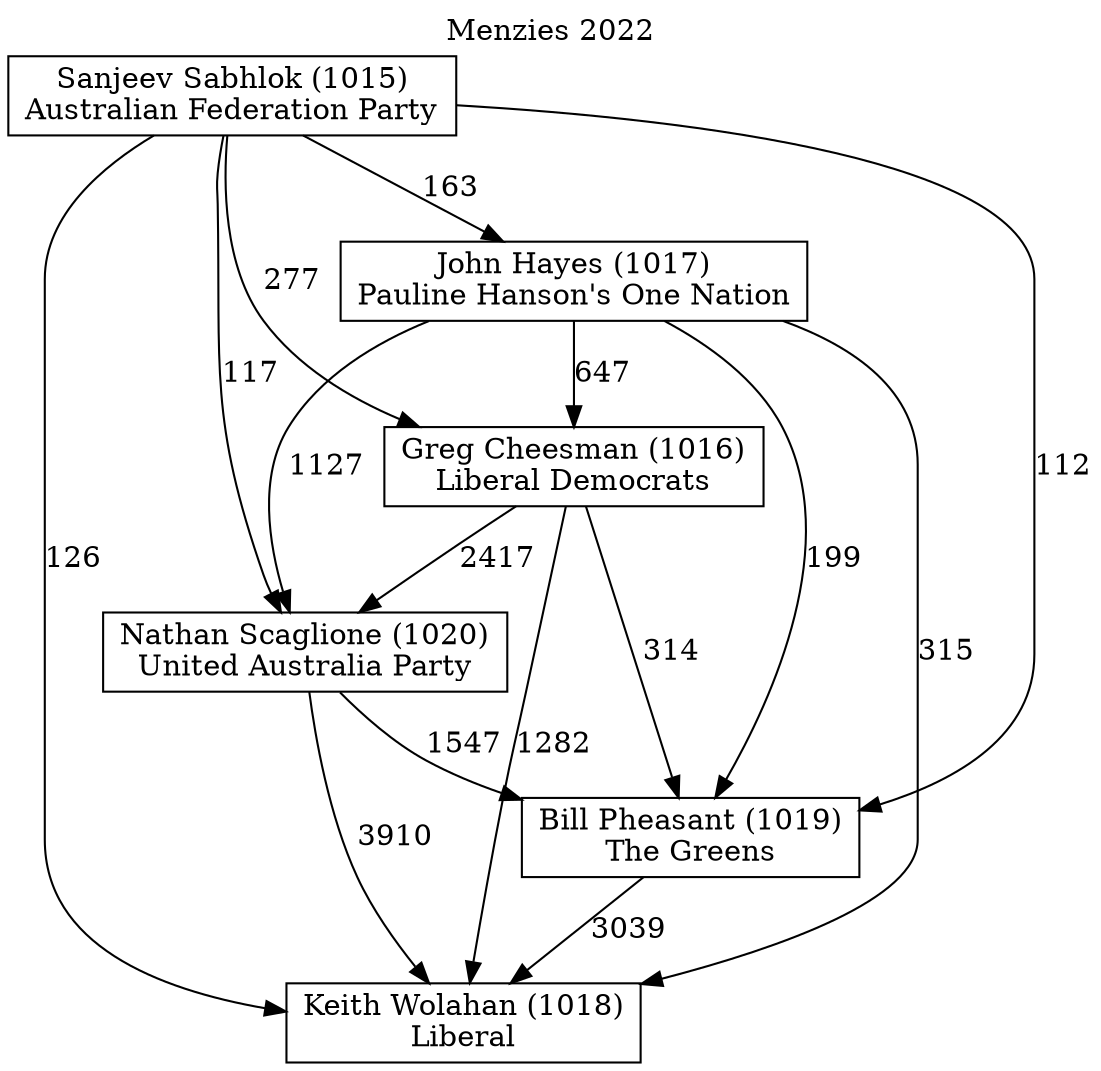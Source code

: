 // House preference flow
digraph "Keith Wolahan (1018)_Menzies_2022" {
	graph [label="Menzies 2022" labelloc=t mclimit=10]
	node [shape=box]
	"Keith Wolahan (1018)" [label="Keith Wolahan (1018)
Liberal"]
	"Bill Pheasant (1019)" [label="Bill Pheasant (1019)
The Greens"]
	"Nathan Scaglione (1020)" [label="Nathan Scaglione (1020)
United Australia Party"]
	"Greg Cheesman (1016)" [label="Greg Cheesman (1016)
Liberal Democrats"]
	"John Hayes (1017)" [label="John Hayes (1017)
Pauline Hanson's One Nation"]
	"Sanjeev Sabhlok (1015)" [label="Sanjeev Sabhlok (1015)
Australian Federation Party"]
	"Bill Pheasant (1019)" -> "Keith Wolahan (1018)" [label=3039]
	"Nathan Scaglione (1020)" -> "Bill Pheasant (1019)" [label=1547]
	"Greg Cheesman (1016)" -> "Nathan Scaglione (1020)" [label=2417]
	"John Hayes (1017)" -> "Greg Cheesman (1016)" [label=647]
	"Sanjeev Sabhlok (1015)" -> "John Hayes (1017)" [label=163]
	"Nathan Scaglione (1020)" -> "Keith Wolahan (1018)" [label=3910]
	"Greg Cheesman (1016)" -> "Keith Wolahan (1018)" [label=1282]
	"John Hayes (1017)" -> "Keith Wolahan (1018)" [label=315]
	"Sanjeev Sabhlok (1015)" -> "Keith Wolahan (1018)" [label=126]
	"Sanjeev Sabhlok (1015)" -> "Greg Cheesman (1016)" [label=277]
	"John Hayes (1017)" -> "Nathan Scaglione (1020)" [label=1127]
	"Sanjeev Sabhlok (1015)" -> "Nathan Scaglione (1020)" [label=117]
	"Greg Cheesman (1016)" -> "Bill Pheasant (1019)" [label=314]
	"John Hayes (1017)" -> "Bill Pheasant (1019)" [label=199]
	"Sanjeev Sabhlok (1015)" -> "Bill Pheasant (1019)" [label=112]
}
